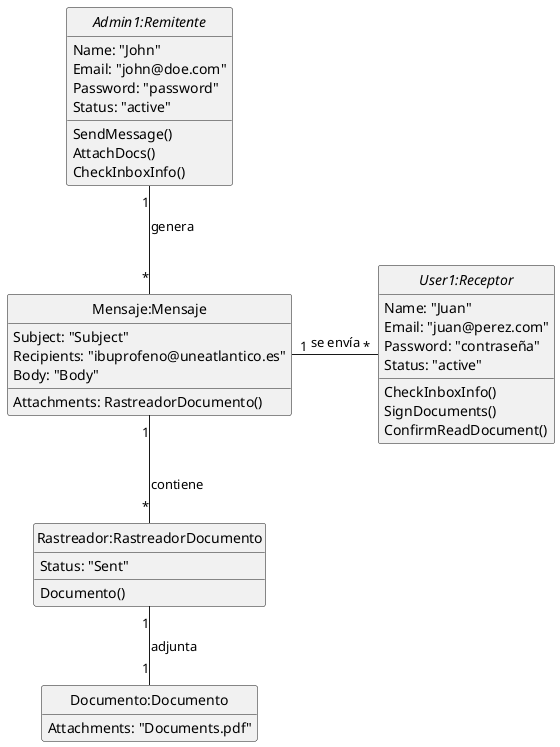 @startuml
hide empty members
hide circle
abstract "Admin1:Remitente"{
    Name: "John"
    Email: "john@doe.com"
    Password: "password"
    Status: "active"
    SendMessage()
    AttachDocs()
    CheckInboxInfo()
}

class "Mensaje:Mensaje"{
    Subject: "Subject"
    Recipients: "ibuprofeno@uneatlantico.es"
    Body: "Body"
    Attachments: RastreadorDocumento()
}

class "Rastreador:RastreadorDocumento"{
    Documento()
    Status: "Sent"
}

class "Documento:Documento"{
    Attachments: "Documents.pdf"
}

abstract "User1:Receptor"{
    Name: "Juan"
    Email: "juan@perez.com"
    Password: "contraseña"
    Status: "active"
    CheckInboxInfo()
    SignDocuments()
    ConfirmReadDocument()
}

"Admin1:Remitente" "1"--"*" "Mensaje:Mensaje" : genera

"Mensaje:Mensaje" "1"--"*" "Rastreador:RastreadorDocumento" : contiene

"Mensaje:Mensaje" "1"-r-"*" "User1:Receptor" : se envía

"Rastreador:RastreadorDocumento" "1"--"1" "Documento:Documento" : adjunta
@enduml

// Tipo de mensaje es definido por el mensaje o por el documento (PENDIENTE)